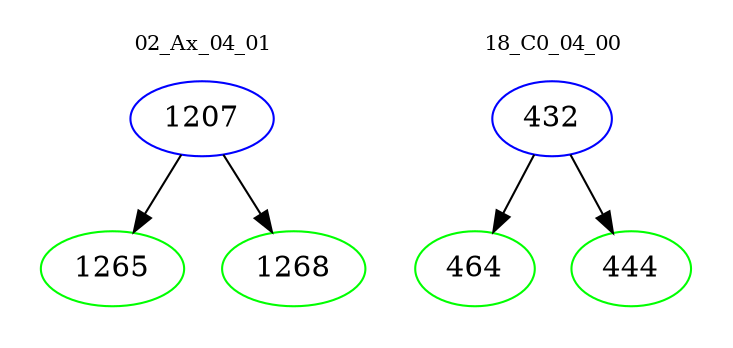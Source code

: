 digraph{
subgraph cluster_0 {
color = white
label = "02_Ax_04_01";
fontsize=10;
T0_1207 [label="1207", color="blue"]
T0_1207 -> T0_1265 [color="black"]
T0_1265 [label="1265", color="green"]
T0_1207 -> T0_1268 [color="black"]
T0_1268 [label="1268", color="green"]
}
subgraph cluster_1 {
color = white
label = "18_C0_04_00";
fontsize=10;
T1_432 [label="432", color="blue"]
T1_432 -> T1_464 [color="black"]
T1_464 [label="464", color="green"]
T1_432 -> T1_444 [color="black"]
T1_444 [label="444", color="green"]
}
}
